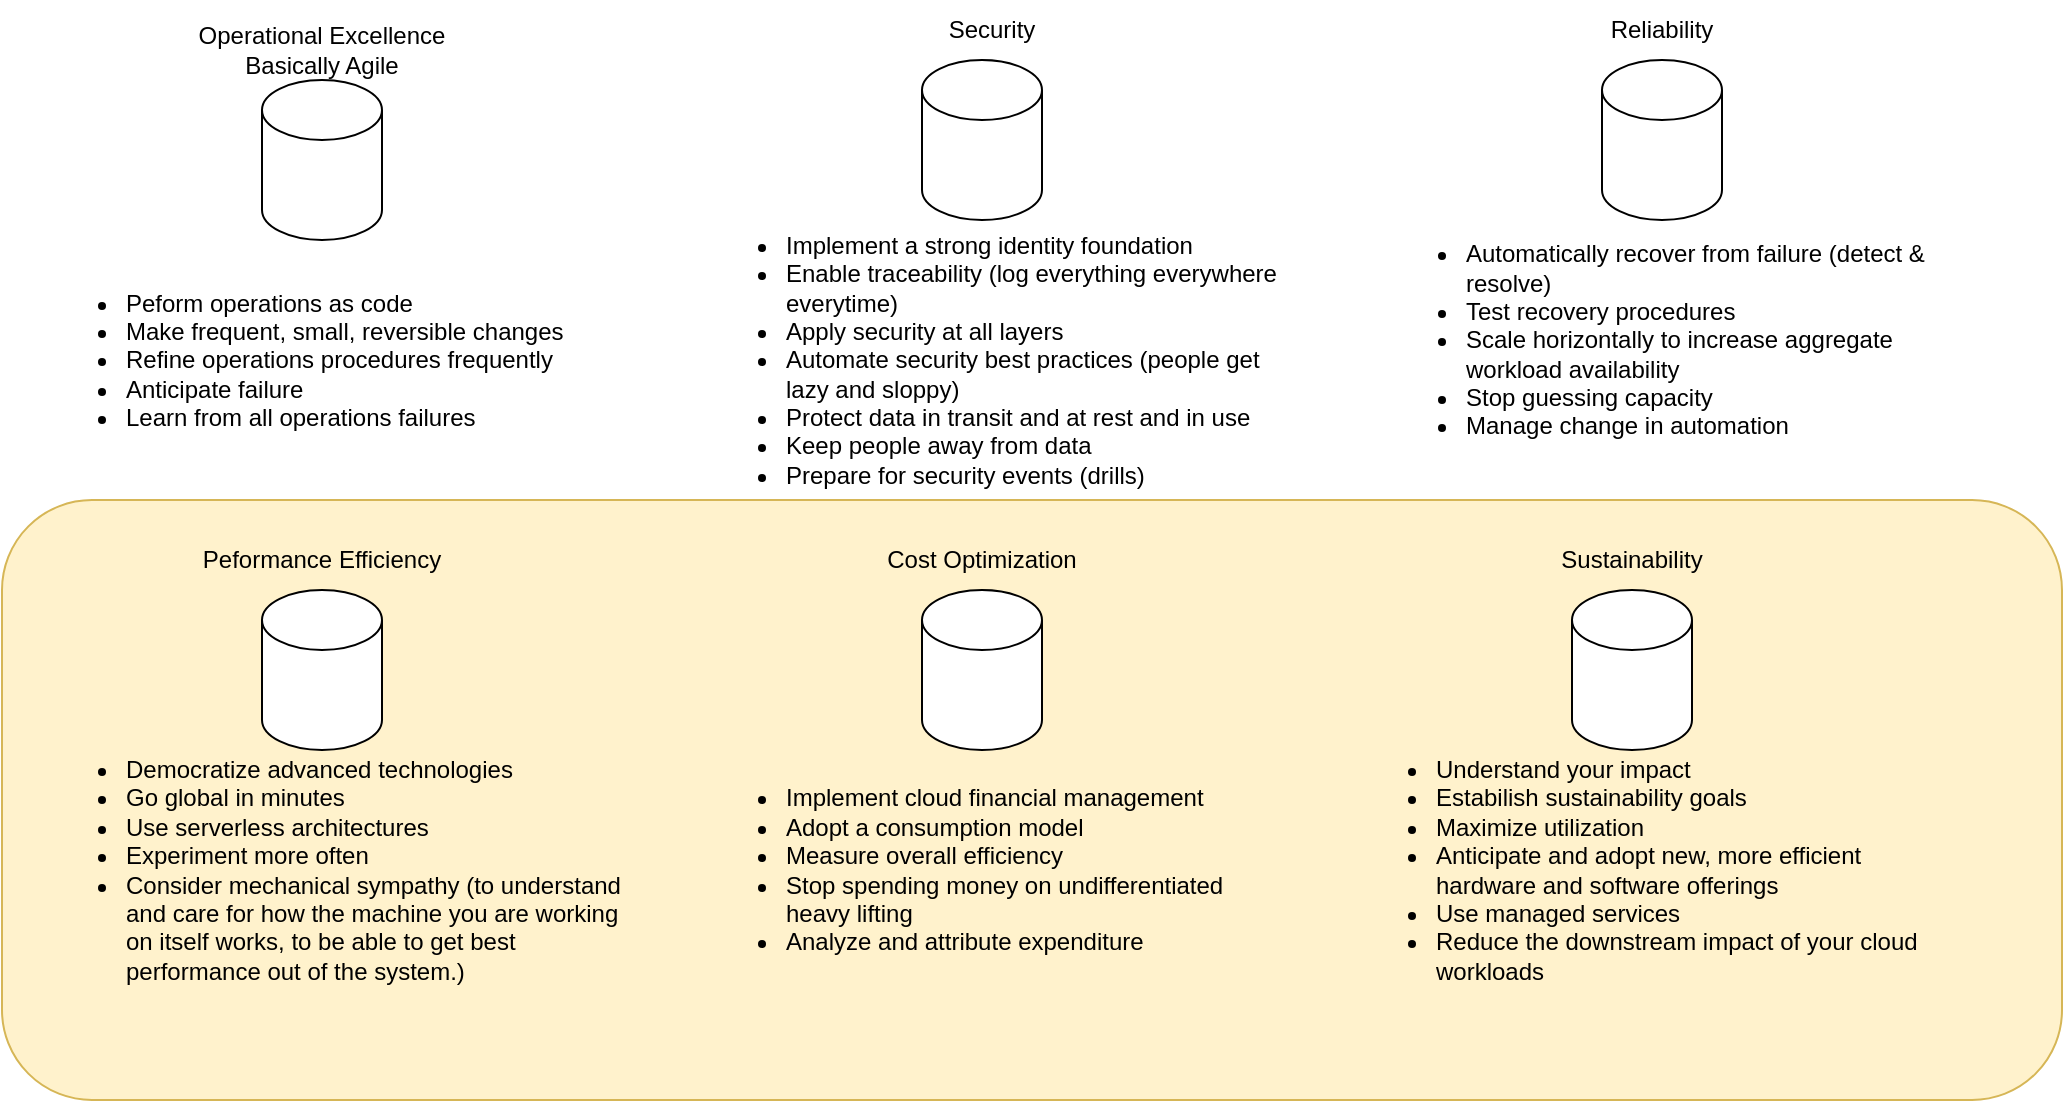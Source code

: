 <mxfile version="16.6.4" type="github">
  <diagram id="xmaqt17tgNOwf9zprtV2" name="Page-1">
    <mxGraphModel dx="1203" dy="1163" grid="1" gridSize="10" guides="1" tooltips="1" connect="1" arrows="1" fold="1" page="1" pageScale="1" pageWidth="1654" pageHeight="1169" math="0" shadow="0">
      <root>
        <mxCell id="0" />
        <mxCell id="1" parent="0" />
        <mxCell id="1z-eUvZMrxqd18fdSBQd-21" value="" style="rounded=1;whiteSpace=wrap;html=1;fillColor=#fff2cc;strokeColor=#d6b656;" vertex="1" parent="1">
          <mxGeometry x="120" y="450" width="1030" height="300" as="geometry" />
        </mxCell>
        <mxCell id="1z-eUvZMrxqd18fdSBQd-1" value="" style="shape=cylinder3;whiteSpace=wrap;html=1;boundedLbl=1;backgroundOutline=1;size=15;" vertex="1" parent="1">
          <mxGeometry x="250" y="240" width="60" height="80" as="geometry" />
        </mxCell>
        <mxCell id="1z-eUvZMrxqd18fdSBQd-2" value="&lt;ul&gt;&lt;li&gt;Peform operations as code&lt;/li&gt;&lt;li&gt;Make frequent, small, reversible changes&lt;/li&gt;&lt;li&gt;Refine operations procedures frequently&lt;/li&gt;&lt;li&gt;Anticipate failure&lt;/li&gt;&lt;li&gt;Learn from all operations failures&lt;/li&gt;&lt;/ul&gt;" style="text;html=1;strokeColor=none;fillColor=none;align=left;verticalAlign=middle;whiteSpace=wrap;rounded=0;" vertex="1" parent="1">
          <mxGeometry x="140" y="310" width="290" height="140" as="geometry" />
        </mxCell>
        <mxCell id="1z-eUvZMrxqd18fdSBQd-3" value="" style="shape=cylinder3;whiteSpace=wrap;html=1;boundedLbl=1;backgroundOutline=1;size=15;" vertex="1" parent="1">
          <mxGeometry x="580" y="230" width="60" height="80" as="geometry" />
        </mxCell>
        <mxCell id="1z-eUvZMrxqd18fdSBQd-4" value="&lt;ul&gt;&lt;li&gt;&lt;span&gt;Implement a strong identity foundation&lt;/span&gt;&lt;/li&gt;&lt;li&gt;Enable traceability (log everything everywhere everytime)&lt;/li&gt;&lt;li&gt;Apply security at all layers&lt;/li&gt;&lt;li&gt;Automate security best practices (people get lazy and sloppy)&lt;/li&gt;&lt;li&gt;Protect data in transit and at rest and in use&lt;/li&gt;&lt;li&gt;Keep people away from data&lt;/li&gt;&lt;li&gt;Prepare for security events (drills)&lt;/li&gt;&lt;/ul&gt;" style="text;html=1;strokeColor=none;fillColor=none;align=left;verticalAlign=middle;whiteSpace=wrap;rounded=0;" vertex="1" parent="1">
          <mxGeometry x="470" y="310" width="290" height="140" as="geometry" />
        </mxCell>
        <mxCell id="1z-eUvZMrxqd18fdSBQd-5" value="&lt;div&gt;&lt;span&gt;Operational Excellence&lt;/span&gt;&lt;/div&gt;&lt;div&gt;&lt;span&gt;Basically Agile&lt;/span&gt;&lt;/div&gt;" style="text;html=1;strokeColor=none;fillColor=none;align=center;verticalAlign=middle;whiteSpace=wrap;rounded=0;" vertex="1" parent="1">
          <mxGeometry x="180" y="210" width="200" height="30" as="geometry" />
        </mxCell>
        <mxCell id="1z-eUvZMrxqd18fdSBQd-7" value="&lt;div&gt;&lt;span&gt;Security&lt;/span&gt;&lt;/div&gt;" style="text;html=1;strokeColor=none;fillColor=none;align=center;verticalAlign=middle;whiteSpace=wrap;rounded=0;" vertex="1" parent="1">
          <mxGeometry x="515" y="200" width="200" height="30" as="geometry" />
        </mxCell>
        <mxCell id="1z-eUvZMrxqd18fdSBQd-8" value="" style="shape=cylinder3;whiteSpace=wrap;html=1;boundedLbl=1;backgroundOutline=1;size=15;" vertex="1" parent="1">
          <mxGeometry x="920" y="230" width="60" height="80" as="geometry" />
        </mxCell>
        <mxCell id="1z-eUvZMrxqd18fdSBQd-9" value="&lt;ul&gt;&lt;li&gt;Automatically recover from failure (detect &amp;amp; resolve)&lt;/li&gt;&lt;li&gt;Test recovery procedures&lt;/li&gt;&lt;li&gt;Scale horizontally to increase aggregate workload availability&lt;/li&gt;&lt;li&gt;Stop guessing capacity&lt;/li&gt;&lt;li&gt;Manage change in automation&lt;/li&gt;&lt;/ul&gt;" style="text;html=1;strokeColor=none;fillColor=none;align=left;verticalAlign=middle;whiteSpace=wrap;rounded=0;" vertex="1" parent="1">
          <mxGeometry x="810" y="300" width="290" height="140" as="geometry" />
        </mxCell>
        <mxCell id="1z-eUvZMrxqd18fdSBQd-10" value="&lt;div&gt;Reliability&lt;/div&gt;" style="text;html=1;strokeColor=none;fillColor=none;align=center;verticalAlign=middle;whiteSpace=wrap;rounded=0;" vertex="1" parent="1">
          <mxGeometry x="850" y="200" width="200" height="30" as="geometry" />
        </mxCell>
        <mxCell id="1z-eUvZMrxqd18fdSBQd-11" value="" style="shape=cylinder3;whiteSpace=wrap;html=1;boundedLbl=1;backgroundOutline=1;size=15;" vertex="1" parent="1">
          <mxGeometry x="250" y="495" width="60" height="80" as="geometry" />
        </mxCell>
        <mxCell id="1z-eUvZMrxqd18fdSBQd-12" value="&lt;ul&gt;&lt;li&gt;Democratize advanced technologies&lt;/li&gt;&lt;li&gt;Go global in minutes&lt;/li&gt;&lt;li&gt;Use serverless architectures&lt;/li&gt;&lt;li&gt;Experiment more often&lt;/li&gt;&lt;li&gt;Consider mechanical sympathy (to understand and care for how the machine you are working on itself works, to be able to get best performance out of the system.)&lt;/li&gt;&lt;/ul&gt;" style="text;html=1;strokeColor=none;fillColor=none;align=left;verticalAlign=middle;whiteSpace=wrap;rounded=0;" vertex="1" parent="1">
          <mxGeometry x="140" y="565" width="290" height="140" as="geometry" />
        </mxCell>
        <mxCell id="1z-eUvZMrxqd18fdSBQd-13" value="&lt;div&gt;Peformance Efficiency&lt;/div&gt;" style="text;html=1;strokeColor=none;fillColor=none;align=center;verticalAlign=middle;whiteSpace=wrap;rounded=0;" vertex="1" parent="1">
          <mxGeometry x="180" y="465" width="200" height="30" as="geometry" />
        </mxCell>
        <mxCell id="1z-eUvZMrxqd18fdSBQd-15" value="" style="shape=cylinder3;whiteSpace=wrap;html=1;boundedLbl=1;backgroundOutline=1;size=15;" vertex="1" parent="1">
          <mxGeometry x="580" y="495" width="60" height="80" as="geometry" />
        </mxCell>
        <mxCell id="1z-eUvZMrxqd18fdSBQd-16" value="&lt;ul&gt;&lt;li&gt;Implement cloud financial management&lt;/li&gt;&lt;li&gt;Adopt a consumption model&lt;/li&gt;&lt;li&gt;Measure overall efficiency&lt;/li&gt;&lt;li&gt;Stop spending money on undifferentiated heavy lifting&lt;/li&gt;&lt;li&gt;Analyze and attribute expenditure&lt;/li&gt;&lt;/ul&gt;" style="text;html=1;strokeColor=none;fillColor=none;align=left;verticalAlign=middle;whiteSpace=wrap;rounded=0;" vertex="1" parent="1">
          <mxGeometry x="470" y="565" width="290" height="140" as="geometry" />
        </mxCell>
        <mxCell id="1z-eUvZMrxqd18fdSBQd-17" value="&lt;div&gt;Cost Optimization&lt;/div&gt;" style="text;html=1;strokeColor=none;fillColor=none;align=center;verticalAlign=middle;whiteSpace=wrap;rounded=0;" vertex="1" parent="1">
          <mxGeometry x="510" y="465" width="200" height="30" as="geometry" />
        </mxCell>
        <mxCell id="1z-eUvZMrxqd18fdSBQd-18" value="" style="shape=cylinder3;whiteSpace=wrap;html=1;boundedLbl=1;backgroundOutline=1;size=15;" vertex="1" parent="1">
          <mxGeometry x="905" y="495" width="60" height="80" as="geometry" />
        </mxCell>
        <mxCell id="1z-eUvZMrxqd18fdSBQd-19" value="&lt;ul&gt;&lt;li&gt;Understand your impact&lt;/li&gt;&lt;li&gt;Estabilish sustainability goals&lt;/li&gt;&lt;li&gt;Maximize utilization&lt;/li&gt;&lt;li&gt;Anticipate and adopt new, more efficient hardware and software offerings&lt;/li&gt;&lt;li&gt;Use managed services&lt;/li&gt;&lt;li&gt;Reduce the downstream impact of your cloud workloads&lt;/li&gt;&lt;/ul&gt;" style="text;html=1;strokeColor=none;fillColor=none;align=left;verticalAlign=middle;whiteSpace=wrap;rounded=0;" vertex="1" parent="1">
          <mxGeometry x="795" y="565" width="290" height="140" as="geometry" />
        </mxCell>
        <mxCell id="1z-eUvZMrxqd18fdSBQd-20" value="&lt;div&gt;Sustainability&lt;/div&gt;" style="text;html=1;strokeColor=none;fillColor=none;align=center;verticalAlign=middle;whiteSpace=wrap;rounded=0;" vertex="1" parent="1">
          <mxGeometry x="835" y="465" width="200" height="30" as="geometry" />
        </mxCell>
      </root>
    </mxGraphModel>
  </diagram>
</mxfile>
